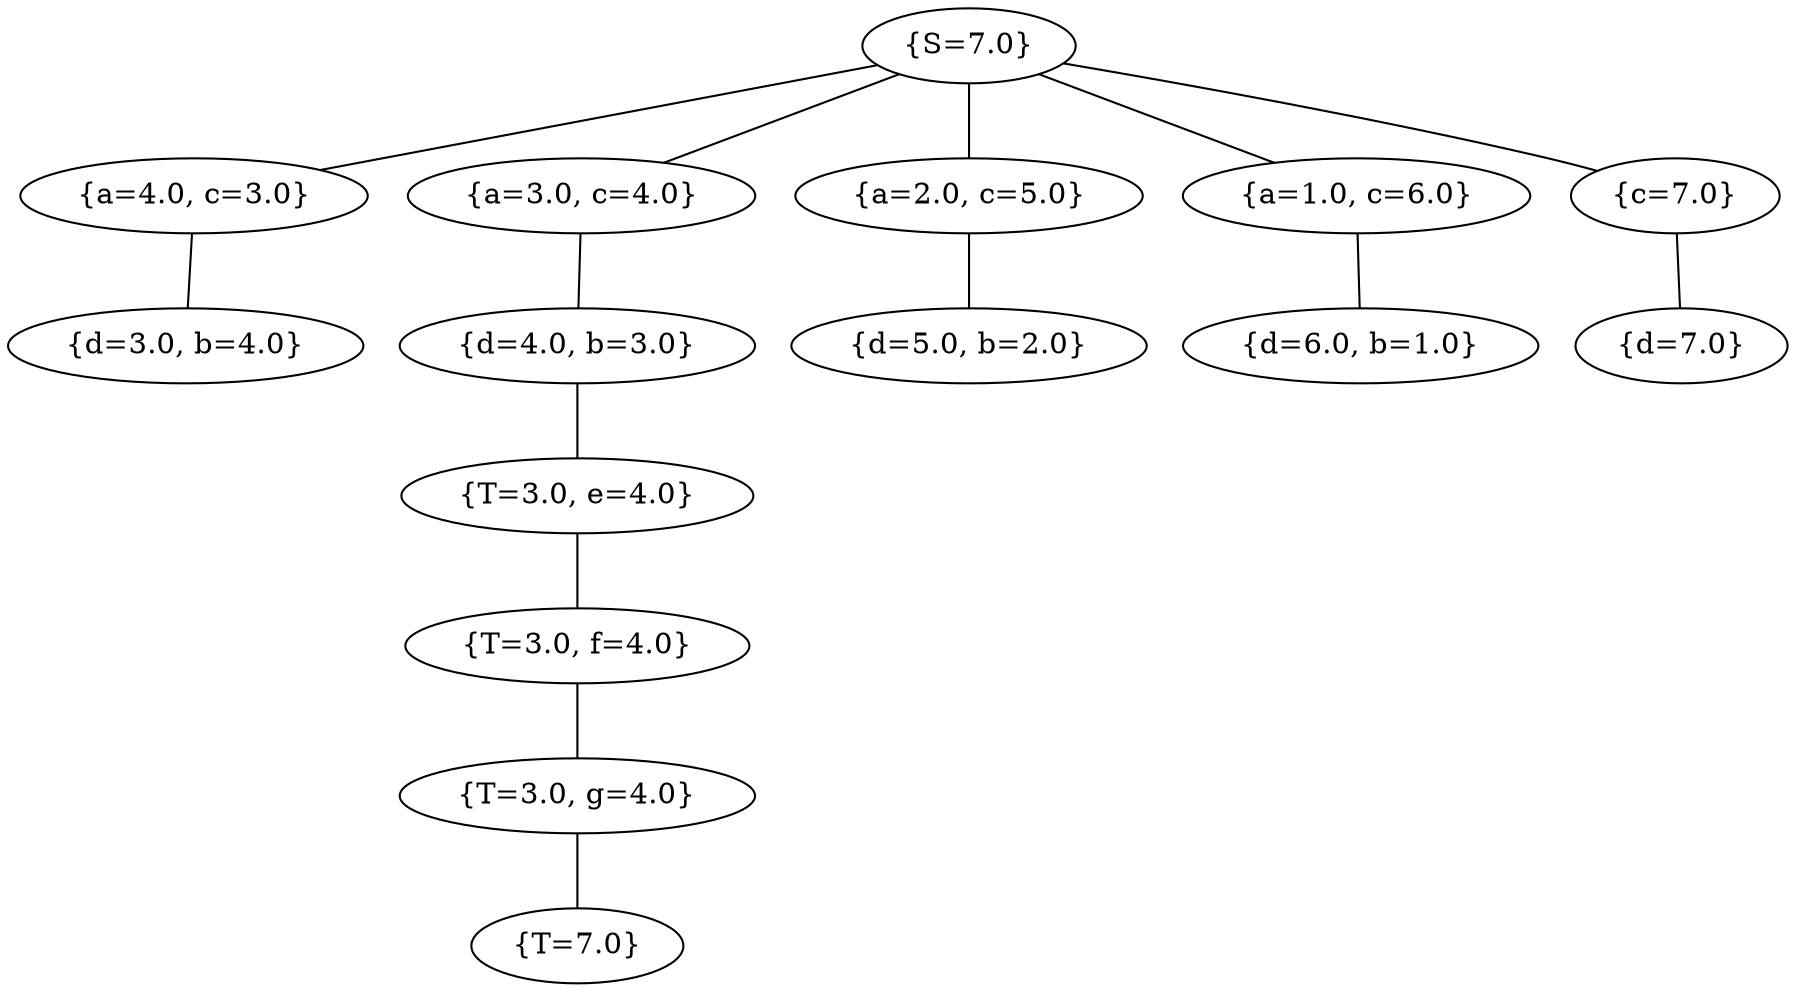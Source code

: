 graph {
	"{S=7.0}" ["ui.label"="{S=7.0}","state"="{S=7.0}"];
	"{a=4.0, c=3.0}" ["ui.label"="{a=4.0, c=3.0}","state"="{a=4.0, c=3.0}"];
	"{a=3.0, c=4.0}" ["ui.label"="{a=3.0, c=4.0}","state"="{a=3.0, c=4.0}"];
	"{a=2.0, c=5.0}" ["ui.label"="{a=2.0, c=5.0}","state"="{a=2.0, c=5.0}"];
	"{a=1.0, c=6.0}" ["ui.label"="{a=1.0, c=6.0}","state"="{a=1.0, c=6.0}"];
	"{c=7.0}" ["ui.label"="{c=7.0}","state"="{c=7.0}"];
	"{d=7.0}" ["ui.label"="{d=7.0}","state"="{d=7.0}"];
	"{d=6.0, b=1.0}" ["ui.label"="{d=6.0, b=1.0}","state"="{d=6.0, b=1.0}"];
	"{d=5.0, b=2.0}" ["ui.label"="{d=5.0, b=2.0}","state"="{d=5.0, b=2.0}"];
	"{d=4.0, b=3.0}" ["ui.label"="{d=4.0, b=3.0}","state"="{d=4.0, b=3.0}"];
	"{T=3.0, e=4.0}" ["ui.label"="{T=3.0, e=4.0}","state"="{T=3.0, e=4.0}"];
	"{T=3.0, f=4.0}" ["ui.label"="{T=3.0, f=4.0}","state"="{T=3.0, f=4.0}"];
	"{T=3.0, g=4.0}" ["ui.label"="{T=3.0, g=4.0}","state"="{T=3.0, g=4.0}"];
	"{T=7.0}" ["ui.label"="{T=7.0}","state"="{T=7.0}"];
	"{d=3.0, b=4.0}" ["ui.label"="{d=3.0, b=4.0}","state"="{d=3.0, b=4.0}"];
	"{S=7.0}" -- "{a=4.0, c=3.0}" ;
	"{S=7.0}" -- "{a=3.0, c=4.0}" ;
	"{S=7.0}" -- "{a=2.0, c=5.0}" ;
	"{S=7.0}" -- "{a=1.0, c=6.0}" ;
	"{S=7.0}" -- "{c=7.0}" ;
	"{c=7.0}" -- "{d=7.0}" ;
	"{a=1.0, c=6.0}" -- "{d=6.0, b=1.0}" ;
	"{a=2.0, c=5.0}" -- "{d=5.0, b=2.0}" ;
	"{a=3.0, c=4.0}" -- "{d=4.0, b=3.0}" ;
	"{d=4.0, b=3.0}" -- "{T=3.0, e=4.0}" ;
	"{T=3.0, e=4.0}" -- "{T=3.0, f=4.0}" ;
	"{T=3.0, f=4.0}" -- "{T=3.0, g=4.0}" ;
	"{T=3.0, g=4.0}" -- "{T=7.0}" ;
	"{a=4.0, c=3.0}" -- "{d=3.0, b=4.0}" ;
}
